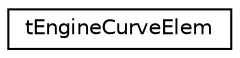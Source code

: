 digraph "Graphical Class Hierarchy"
{
  edge [fontname="Helvetica",fontsize="10",labelfontname="Helvetica",labelfontsize="10"];
  node [fontname="Helvetica",fontsize="10",shape=record];
  rankdir="LR";
  Node1 [label="tEngineCurveElem",height=0.2,width=0.4,color="black", fillcolor="white", style="filled",URL="$structt_engine_curve_elem.html"];
}
